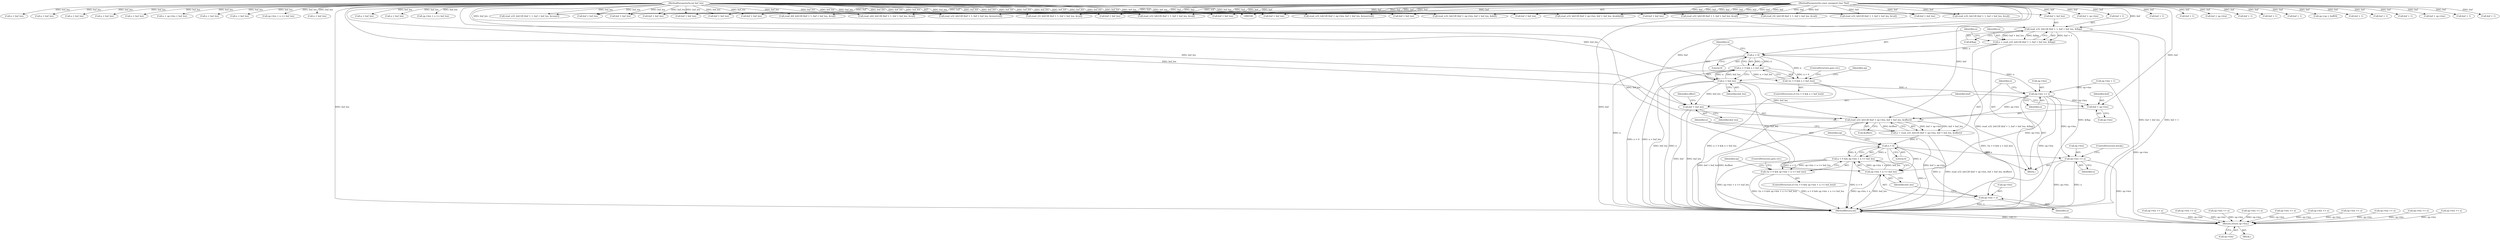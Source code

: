 digraph "0_radare2_bd276ef2fd8ac3401e65be7c126a43175ccfbcd7@API" {
"1000811" [label="(Call,read_u32_leb128 (buf + 1, buf + buf_len, &flag))"];
"1000102" [label="(MethodParameterIn,const unsigned char *buf)"];
"1000103" [label="(MethodParameterIn,int buf_len)"];
"1000809" [label="(Call,n = read_u32_leb128 (buf + 1, buf + buf_len, &flag))"];
"1000823" [label="(Call,n > 0)"];
"1000822" [label="(Call,n > 0 && n < buf_len)"];
"1000821" [label="(Call,!(n > 0 && n < buf_len))"];
"1000826" [label="(Call,n < buf_len)"];
"1000830" [label="(Call,op->len += n)"];
"1000837" [label="(Call,read_u32_leb128 (buf + op->len, buf + buf_len, &offset))"];
"1000835" [label="(Call,n = read_u32_leb128 (buf + op->len, buf + buf_len, &offset))"];
"1000851" [label="(Call,n > 0)"];
"1000850" [label="(Call,n > 0 && op->len + n <= buf_len)"];
"1000849" [label="(Call,!(n > 0 && op->len + n <= buf_len))"];
"1000854" [label="(Call,op->len + n <= buf_len)"];
"1000855" [label="(Call,op->len + n)"];
"1000873" [label="(Call,op->len += n)"];
"1001077" [label="(Return,return op->len;)"];
"1000838" [label="(Call,buf + op->len)"];
"1000843" [label="(Call,buf + buf_len)"];
"1000852" [label="(Identifier,n)"];
"1000836" [label="(Identifier,n)"];
"1000451" [label="(Call,read_u32_leb128 (buf + 1, buf + buf_len, &count))"];
"1000951" [label="(Call,n < buf_len)"];
"1000937" [label="(Call,buf + 1)"];
"1000105" [label="(Call,op->len = 1)"];
"1000102" [label="(MethodParameterIn,const unsigned char *buf)"];
"1000684" [label="(Call,buf + op->len)"];
"1000428" [label="(Call,op->len += n)"];
"1000818" [label="(Call,&flag)"];
"1000849" [label="(Call,!(n > 0 && op->len + n <= buf_len))"];
"1001005" [label="(Call,buf + 1)"];
"1001078" [label="(Call,op->len)"];
"1000848" [label="(ControlStructure,if (!(n > 0 && op->len + n <= buf_len)))"];
"1000850" [label="(Call,n > 0 && op->len + n <= buf_len)"];
"1000307" [label="(Call,n < buf_len)"];
"1000974" [label="(Call,buf + buf_len)"];
"1000828" [label="(Identifier,buf_len)"];
"1000823" [label="(Call,n > 0)"];
"1000811" [label="(Call,read_u32_leb128 (buf + 1, buf + buf_len, &flag))"];
"1000821" [label="(Call,!(n > 0 && n < buf_len))"];
"1000103" [label="(MethodParameterIn,int buf_len)"];
"1000893" [label="(Call,buf + buf_len)"];
"1001045" [label="(Call,buf + 1)"];
"1000382" [label="(Call,op->len += n)"];
"1000834" [label="(Identifier,n)"];
"1000989" [label="(Call,op->len += n)"];
"1001008" [label="(Call,buf + buf_len)"];
"1000878" [label="(ControlStructure,break;)"];
"1000861" [label="(ControlStructure,goto err;)"];
"1000838" [label="(Call,buf + op->len)"];
"1000832" [label="(Identifier,op)"];
"1000827" [label="(Identifier,n)"];
"1000539" [label="(Call,buf + buf_len)"];
"1000517" [label="(Call,op->len + n <= buf_len)"];
"1000661" [label="(Call,buf + buf_len)"];
"1000831" [label="(Call,op->len)"];
"1001044" [label="(Call,read_u64_leb128 (buf + 1, buf + buf_len, &val))"];
"1000889" [label="(Call,read_u32_leb128 (buf + 1, buf + buf_len, &reserved))"];
"1000810" [label="(Identifier,n)"];
"1000936" [label="(Call,read_i32_leb128 (buf + 1, buf + buf_len, &val))"];
"1000689" [label="(Call,buf + buf_len)"];
"1001019" [label="(Call,n < buf_len)"];
"1000825" [label="(Literal,0)"];
"1000874" [label="(Call,op->len)"];
"1000672" [label="(Call,n < buf_len)"];
"1000756" [label="(Call,n < buf_len)"];
"1000826" [label="(Call,n < buf_len)"];
"1000722" [label="(Call,op->len += n)"];
"1000657" [label="(Call,read_u32_leb128 (buf + 1, buf + buf_len, &val))"];
"1001048" [label="(Call,buf + buf_len)"];
"1000971" [label="(Call,buf + 1)"];
"1000110" [label="(Call,op->op = buf[0])"];
"1000403" [label="(Call,buf + buf_len)"];
"1000799" [label="(Block,)"];
"1000683" [label="(Call,read_u32_leb128 (buf + op->len, buf + buf_len, &reserved))"];
"1000815" [label="(Call,buf + buf_len)"];
"1000745" [label="(Call,buf + buf_len)"];
"1000904" [label="(Call,n < buf_len)"];
"1001059" [label="(Call,n < buf_len)"];
"1000857" [label="(Identifier,op)"];
"1000860" [label="(Identifier,buf_len)"];
"1000400" [label="(Call,buf + 1)"];
"1000835" [label="(Call,n = read_u32_leb128 (buf + op->len, buf + buf_len, &offset))"];
"1000864" [label="(Identifier,op)"];
"1000851" [label="(Call,n > 0)"];
"1001069" [label="(Call,op->len += n)"];
"1000843" [label="(Call,buf + buf_len)"];
"1001077" [label="(Return,return op->len;)"];
"1000550" [label="(Call,n + op->len < buf_len)"];
"1000921" [label="(Call,op->len += n)"];
"1000104" [label="(Block,)"];
"1000890" [label="(Call,buf + 1)"];
"1000812" [label="(Call,buf + 1)"];
"1000414" [label="(Call,n < buf_len)"];
"1000533" [label="(Call,read_u32_leb128 (buf + op->len, buf + buf_len, &def))"];
"1000853" [label="(Literal,0)"];
"1000824" [label="(Identifier,n)"];
"1000770" [label="(Call,op->len += n)"];
"1000940" [label="(Call,buf + buf_len)"];
"1000502" [label="(Call,read_u32_leb128 (buf + op->len, buf + buf_len, &table[i]))"];
"1000508" [label="(Call,buf + buf_len)"];
"1000293" [label="(Call,buf + 1)"];
"1001004" [label="(Call,read_u32_leb128 (buf + 1, buf + buf_len, &val))"];
"1000955" [label="(Call,op->len += n)"];
"1000847" [label="(Identifier,offset)"];
"1000844" [label="(Identifier,buf)"];
"1001029" [label="(Call,op->len += n)"];
"1000873" [label="(Call,op->len += n)"];
"1000292" [label="(Call,read_i32_leb128 (buf + 1, buf + buf_len, &val))"];
"1000399" [label="(Call,read_u32_leb128 (buf + 1, buf + buf_len, &val))"];
"1001097" [label="(MethodReturn,int)"];
"1000466" [label="(Call,n < buf_len)"];
"1000700" [label="(Call,op->len + n <= buf_len)"];
"1000296" [label="(Call,buf + buf_len)"];
"1000820" [label="(ControlStructure,if (!(n > 0 && n < buf_len)))"];
"1000856" [label="(Call,op->len)"];
"1000877" [label="(Identifier,n)"];
"1000503" [label="(Call,buf + op->len)"];
"1000830" [label="(Call,op->len += n)"];
"1000859" [label="(Identifier,n)"];
"1000741" [label="(Call,read_u32_leb128 (buf + 1, buf + buf_len, &val))"];
"1000837" [label="(Call,read_u32_leb128 (buf + op->len, buf + buf_len, &offset))"];
"1000455" [label="(Call,buf + buf_len)"];
"1000970" [label="(Call,read_i64_leb128 (buf + 1, buf + buf_len, &val))"];
"1000809" [label="(Call,n = read_u32_leb128 (buf + 1, buf + buf_len, &flag))"];
"1000822" [label="(Call,n > 0 && n < buf_len)"];
"1000846" [label="(Call,&offset)"];
"1000452" [label="(Call,buf + 1)"];
"1000855" [label="(Call,op->len + n)"];
"1000839" [label="(Identifier,buf)"];
"1000845" [label="(Identifier,buf_len)"];
"1000840" [label="(Call,op->len)"];
"1000854" [label="(Call,op->len + n <= buf_len)"];
"1000829" [label="(ControlStructure,goto err;)"];
"1000985" [label="(Call,n < buf_len)"];
"1000559" [label="(Call,op->len += n)"];
"1000658" [label="(Call,buf + 1)"];
"1000534" [label="(Call,buf + op->len)"];
"1000742" [label="(Call,buf + 1)"];
"1000811" -> "1000809"  [label="AST: "];
"1000811" -> "1000818"  [label="CFG: "];
"1000812" -> "1000811"  [label="AST: "];
"1000815" -> "1000811"  [label="AST: "];
"1000818" -> "1000811"  [label="AST: "];
"1000809" -> "1000811"  [label="CFG: "];
"1000811" -> "1001097"  [label="DDG: &flag"];
"1000811" -> "1001097"  [label="DDG: buf + buf_len"];
"1000811" -> "1001097"  [label="DDG: buf + 1"];
"1000811" -> "1000809"  [label="DDG: buf + 1"];
"1000811" -> "1000809"  [label="DDG: buf + buf_len"];
"1000811" -> "1000809"  [label="DDG: &flag"];
"1000102" -> "1000811"  [label="DDG: buf"];
"1000103" -> "1000811"  [label="DDG: buf_len"];
"1000102" -> "1000100"  [label="AST: "];
"1000102" -> "1001097"  [label="DDG: buf"];
"1000102" -> "1000110"  [label="DDG: buf"];
"1000102" -> "1000292"  [label="DDG: buf"];
"1000102" -> "1000293"  [label="DDG: buf"];
"1000102" -> "1000296"  [label="DDG: buf"];
"1000102" -> "1000399"  [label="DDG: buf"];
"1000102" -> "1000400"  [label="DDG: buf"];
"1000102" -> "1000403"  [label="DDG: buf"];
"1000102" -> "1000451"  [label="DDG: buf"];
"1000102" -> "1000452"  [label="DDG: buf"];
"1000102" -> "1000455"  [label="DDG: buf"];
"1000102" -> "1000502"  [label="DDG: buf"];
"1000102" -> "1000503"  [label="DDG: buf"];
"1000102" -> "1000508"  [label="DDG: buf"];
"1000102" -> "1000533"  [label="DDG: buf"];
"1000102" -> "1000534"  [label="DDG: buf"];
"1000102" -> "1000539"  [label="DDG: buf"];
"1000102" -> "1000657"  [label="DDG: buf"];
"1000102" -> "1000658"  [label="DDG: buf"];
"1000102" -> "1000661"  [label="DDG: buf"];
"1000102" -> "1000683"  [label="DDG: buf"];
"1000102" -> "1000684"  [label="DDG: buf"];
"1000102" -> "1000689"  [label="DDG: buf"];
"1000102" -> "1000741"  [label="DDG: buf"];
"1000102" -> "1000742"  [label="DDG: buf"];
"1000102" -> "1000745"  [label="DDG: buf"];
"1000102" -> "1000812"  [label="DDG: buf"];
"1000102" -> "1000815"  [label="DDG: buf"];
"1000102" -> "1000837"  [label="DDG: buf"];
"1000102" -> "1000838"  [label="DDG: buf"];
"1000102" -> "1000843"  [label="DDG: buf"];
"1000102" -> "1000889"  [label="DDG: buf"];
"1000102" -> "1000890"  [label="DDG: buf"];
"1000102" -> "1000893"  [label="DDG: buf"];
"1000102" -> "1000936"  [label="DDG: buf"];
"1000102" -> "1000937"  [label="DDG: buf"];
"1000102" -> "1000940"  [label="DDG: buf"];
"1000102" -> "1000970"  [label="DDG: buf"];
"1000102" -> "1000971"  [label="DDG: buf"];
"1000102" -> "1000974"  [label="DDG: buf"];
"1000102" -> "1001004"  [label="DDG: buf"];
"1000102" -> "1001005"  [label="DDG: buf"];
"1000102" -> "1001008"  [label="DDG: buf"];
"1000102" -> "1001044"  [label="DDG: buf"];
"1000102" -> "1001045"  [label="DDG: buf"];
"1000102" -> "1001048"  [label="DDG: buf"];
"1000103" -> "1000100"  [label="AST: "];
"1000103" -> "1001097"  [label="DDG: buf_len"];
"1000103" -> "1000292"  [label="DDG: buf_len"];
"1000103" -> "1000296"  [label="DDG: buf_len"];
"1000103" -> "1000307"  [label="DDG: buf_len"];
"1000103" -> "1000399"  [label="DDG: buf_len"];
"1000103" -> "1000403"  [label="DDG: buf_len"];
"1000103" -> "1000414"  [label="DDG: buf_len"];
"1000103" -> "1000451"  [label="DDG: buf_len"];
"1000103" -> "1000455"  [label="DDG: buf_len"];
"1000103" -> "1000466"  [label="DDG: buf_len"];
"1000103" -> "1000502"  [label="DDG: buf_len"];
"1000103" -> "1000508"  [label="DDG: buf_len"];
"1000103" -> "1000517"  [label="DDG: buf_len"];
"1000103" -> "1000533"  [label="DDG: buf_len"];
"1000103" -> "1000539"  [label="DDG: buf_len"];
"1000103" -> "1000550"  [label="DDG: buf_len"];
"1000103" -> "1000657"  [label="DDG: buf_len"];
"1000103" -> "1000661"  [label="DDG: buf_len"];
"1000103" -> "1000672"  [label="DDG: buf_len"];
"1000103" -> "1000683"  [label="DDG: buf_len"];
"1000103" -> "1000689"  [label="DDG: buf_len"];
"1000103" -> "1000700"  [label="DDG: buf_len"];
"1000103" -> "1000741"  [label="DDG: buf_len"];
"1000103" -> "1000745"  [label="DDG: buf_len"];
"1000103" -> "1000756"  [label="DDG: buf_len"];
"1000103" -> "1000815"  [label="DDG: buf_len"];
"1000103" -> "1000826"  [label="DDG: buf_len"];
"1000103" -> "1000837"  [label="DDG: buf_len"];
"1000103" -> "1000843"  [label="DDG: buf_len"];
"1000103" -> "1000854"  [label="DDG: buf_len"];
"1000103" -> "1000889"  [label="DDG: buf_len"];
"1000103" -> "1000893"  [label="DDG: buf_len"];
"1000103" -> "1000904"  [label="DDG: buf_len"];
"1000103" -> "1000936"  [label="DDG: buf_len"];
"1000103" -> "1000940"  [label="DDG: buf_len"];
"1000103" -> "1000951"  [label="DDG: buf_len"];
"1000103" -> "1000970"  [label="DDG: buf_len"];
"1000103" -> "1000974"  [label="DDG: buf_len"];
"1000103" -> "1000985"  [label="DDG: buf_len"];
"1000103" -> "1001004"  [label="DDG: buf_len"];
"1000103" -> "1001008"  [label="DDG: buf_len"];
"1000103" -> "1001019"  [label="DDG: buf_len"];
"1000103" -> "1001044"  [label="DDG: buf_len"];
"1000103" -> "1001048"  [label="DDG: buf_len"];
"1000103" -> "1001059"  [label="DDG: buf_len"];
"1000809" -> "1000799"  [label="AST: "];
"1000810" -> "1000809"  [label="AST: "];
"1000824" -> "1000809"  [label="CFG: "];
"1000809" -> "1001097"  [label="DDG: read_u32_leb128 (buf + 1, buf + buf_len, &flag)"];
"1000809" -> "1000823"  [label="DDG: n"];
"1000823" -> "1000822"  [label="AST: "];
"1000823" -> "1000825"  [label="CFG: "];
"1000824" -> "1000823"  [label="AST: "];
"1000825" -> "1000823"  [label="AST: "];
"1000827" -> "1000823"  [label="CFG: "];
"1000822" -> "1000823"  [label="CFG: "];
"1000823" -> "1001097"  [label="DDG: n"];
"1000823" -> "1000822"  [label="DDG: n"];
"1000823" -> "1000822"  [label="DDG: 0"];
"1000823" -> "1000826"  [label="DDG: n"];
"1000823" -> "1000830"  [label="DDG: n"];
"1000822" -> "1000821"  [label="AST: "];
"1000822" -> "1000826"  [label="CFG: "];
"1000826" -> "1000822"  [label="AST: "];
"1000821" -> "1000822"  [label="CFG: "];
"1000822" -> "1001097"  [label="DDG: n > 0"];
"1000822" -> "1001097"  [label="DDG: n < buf_len"];
"1000822" -> "1000821"  [label="DDG: n > 0"];
"1000822" -> "1000821"  [label="DDG: n < buf_len"];
"1000826" -> "1000822"  [label="DDG: n"];
"1000826" -> "1000822"  [label="DDG: buf_len"];
"1000821" -> "1000820"  [label="AST: "];
"1000829" -> "1000821"  [label="CFG: "];
"1000832" -> "1000821"  [label="CFG: "];
"1000821" -> "1001097"  [label="DDG: n > 0 && n < buf_len"];
"1000821" -> "1001097"  [label="DDG: !(n > 0 && n < buf_len)"];
"1000826" -> "1000828"  [label="CFG: "];
"1000827" -> "1000826"  [label="AST: "];
"1000828" -> "1000826"  [label="AST: "];
"1000826" -> "1001097"  [label="DDG: n"];
"1000826" -> "1001097"  [label="DDG: buf_len"];
"1000826" -> "1000830"  [label="DDG: n"];
"1000826" -> "1000837"  [label="DDG: buf_len"];
"1000826" -> "1000843"  [label="DDG: buf_len"];
"1000826" -> "1000854"  [label="DDG: buf_len"];
"1000830" -> "1000799"  [label="AST: "];
"1000830" -> "1000834"  [label="CFG: "];
"1000831" -> "1000830"  [label="AST: "];
"1000834" -> "1000830"  [label="AST: "];
"1000836" -> "1000830"  [label="CFG: "];
"1000105" -> "1000830"  [label="DDG: op->len"];
"1000830" -> "1000837"  [label="DDG: op->len"];
"1000830" -> "1000838"  [label="DDG: op->len"];
"1000830" -> "1000854"  [label="DDG: op->len"];
"1000830" -> "1000855"  [label="DDG: op->len"];
"1000830" -> "1000873"  [label="DDG: op->len"];
"1000837" -> "1000835"  [label="AST: "];
"1000837" -> "1000846"  [label="CFG: "];
"1000838" -> "1000837"  [label="AST: "];
"1000843" -> "1000837"  [label="AST: "];
"1000846" -> "1000837"  [label="AST: "];
"1000835" -> "1000837"  [label="CFG: "];
"1000837" -> "1001097"  [label="DDG: buf + op->len"];
"1000837" -> "1001097"  [label="DDG: buf + buf_len"];
"1000837" -> "1001097"  [label="DDG: &offset"];
"1000837" -> "1000835"  [label="DDG: buf + op->len"];
"1000837" -> "1000835"  [label="DDG: buf + buf_len"];
"1000837" -> "1000835"  [label="DDG: &offset"];
"1000835" -> "1000799"  [label="AST: "];
"1000836" -> "1000835"  [label="AST: "];
"1000852" -> "1000835"  [label="CFG: "];
"1000835" -> "1001097"  [label="DDG: read_u32_leb128 (buf + op->len, buf + buf_len, &offset)"];
"1000835" -> "1000851"  [label="DDG: n"];
"1000851" -> "1000850"  [label="AST: "];
"1000851" -> "1000853"  [label="CFG: "];
"1000852" -> "1000851"  [label="AST: "];
"1000853" -> "1000851"  [label="AST: "];
"1000857" -> "1000851"  [label="CFG: "];
"1000850" -> "1000851"  [label="CFG: "];
"1000851" -> "1001097"  [label="DDG: n"];
"1000851" -> "1000850"  [label="DDG: n"];
"1000851" -> "1000850"  [label="DDG: 0"];
"1000851" -> "1000854"  [label="DDG: n"];
"1000851" -> "1000855"  [label="DDG: n"];
"1000851" -> "1000873"  [label="DDG: n"];
"1000850" -> "1000849"  [label="AST: "];
"1000850" -> "1000854"  [label="CFG: "];
"1000854" -> "1000850"  [label="AST: "];
"1000849" -> "1000850"  [label="CFG: "];
"1000850" -> "1001097"  [label="DDG: n > 0"];
"1000850" -> "1001097"  [label="DDG: op->len + n <= buf_len"];
"1000850" -> "1000849"  [label="DDG: n > 0"];
"1000850" -> "1000849"  [label="DDG: op->len + n <= buf_len"];
"1000854" -> "1000850"  [label="DDG: op->len + n"];
"1000854" -> "1000850"  [label="DDG: buf_len"];
"1000849" -> "1000848"  [label="AST: "];
"1000861" -> "1000849"  [label="CFG: "];
"1000864" -> "1000849"  [label="CFG: "];
"1000849" -> "1001097"  [label="DDG: !(n > 0 && op->len + n <= buf_len)"];
"1000849" -> "1001097"  [label="DDG: n > 0 && op->len + n <= buf_len"];
"1000854" -> "1000860"  [label="CFG: "];
"1000855" -> "1000854"  [label="AST: "];
"1000860" -> "1000854"  [label="AST: "];
"1000854" -> "1001097"  [label="DDG: buf_len"];
"1000854" -> "1001097"  [label="DDG: op->len + n"];
"1000855" -> "1000859"  [label="CFG: "];
"1000856" -> "1000855"  [label="AST: "];
"1000859" -> "1000855"  [label="AST: "];
"1000860" -> "1000855"  [label="CFG: "];
"1000855" -> "1001097"  [label="DDG: n"];
"1000873" -> "1000799"  [label="AST: "];
"1000873" -> "1000877"  [label="CFG: "];
"1000874" -> "1000873"  [label="AST: "];
"1000877" -> "1000873"  [label="AST: "];
"1000878" -> "1000873"  [label="CFG: "];
"1000873" -> "1001097"  [label="DDG: op->len"];
"1000873" -> "1001097"  [label="DDG: n"];
"1000873" -> "1001077"  [label="DDG: op->len"];
"1001077" -> "1000104"  [label="AST: "];
"1001077" -> "1001078"  [label="CFG: "];
"1001078" -> "1001077"  [label="AST: "];
"1001097" -> "1001077"  [label="CFG: "];
"1001077" -> "1001097"  [label="DDG: <RET>"];
"1000559" -> "1001077"  [label="DDG: op->len"];
"1000989" -> "1001077"  [label="DDG: op->len"];
"1001029" -> "1001077"  [label="DDG: op->len"];
"1001069" -> "1001077"  [label="DDG: op->len"];
"1000722" -> "1001077"  [label="DDG: op->len"];
"1000382" -> "1001077"  [label="DDG: op->len"];
"1000955" -> "1001077"  [label="DDG: op->len"];
"1000921" -> "1001077"  [label="DDG: op->len"];
"1000428" -> "1001077"  [label="DDG: op->len"];
"1000770" -> "1001077"  [label="DDG: op->len"];
"1000105" -> "1001077"  [label="DDG: op->len"];
"1000838" -> "1000840"  [label="CFG: "];
"1000839" -> "1000838"  [label="AST: "];
"1000840" -> "1000838"  [label="AST: "];
"1000844" -> "1000838"  [label="CFG: "];
"1000843" -> "1000845"  [label="CFG: "];
"1000844" -> "1000843"  [label="AST: "];
"1000845" -> "1000843"  [label="AST: "];
"1000847" -> "1000843"  [label="CFG: "];
"1000843" -> "1001097"  [label="DDG: buf"];
"1000843" -> "1001097"  [label="DDG: buf_len"];
}
